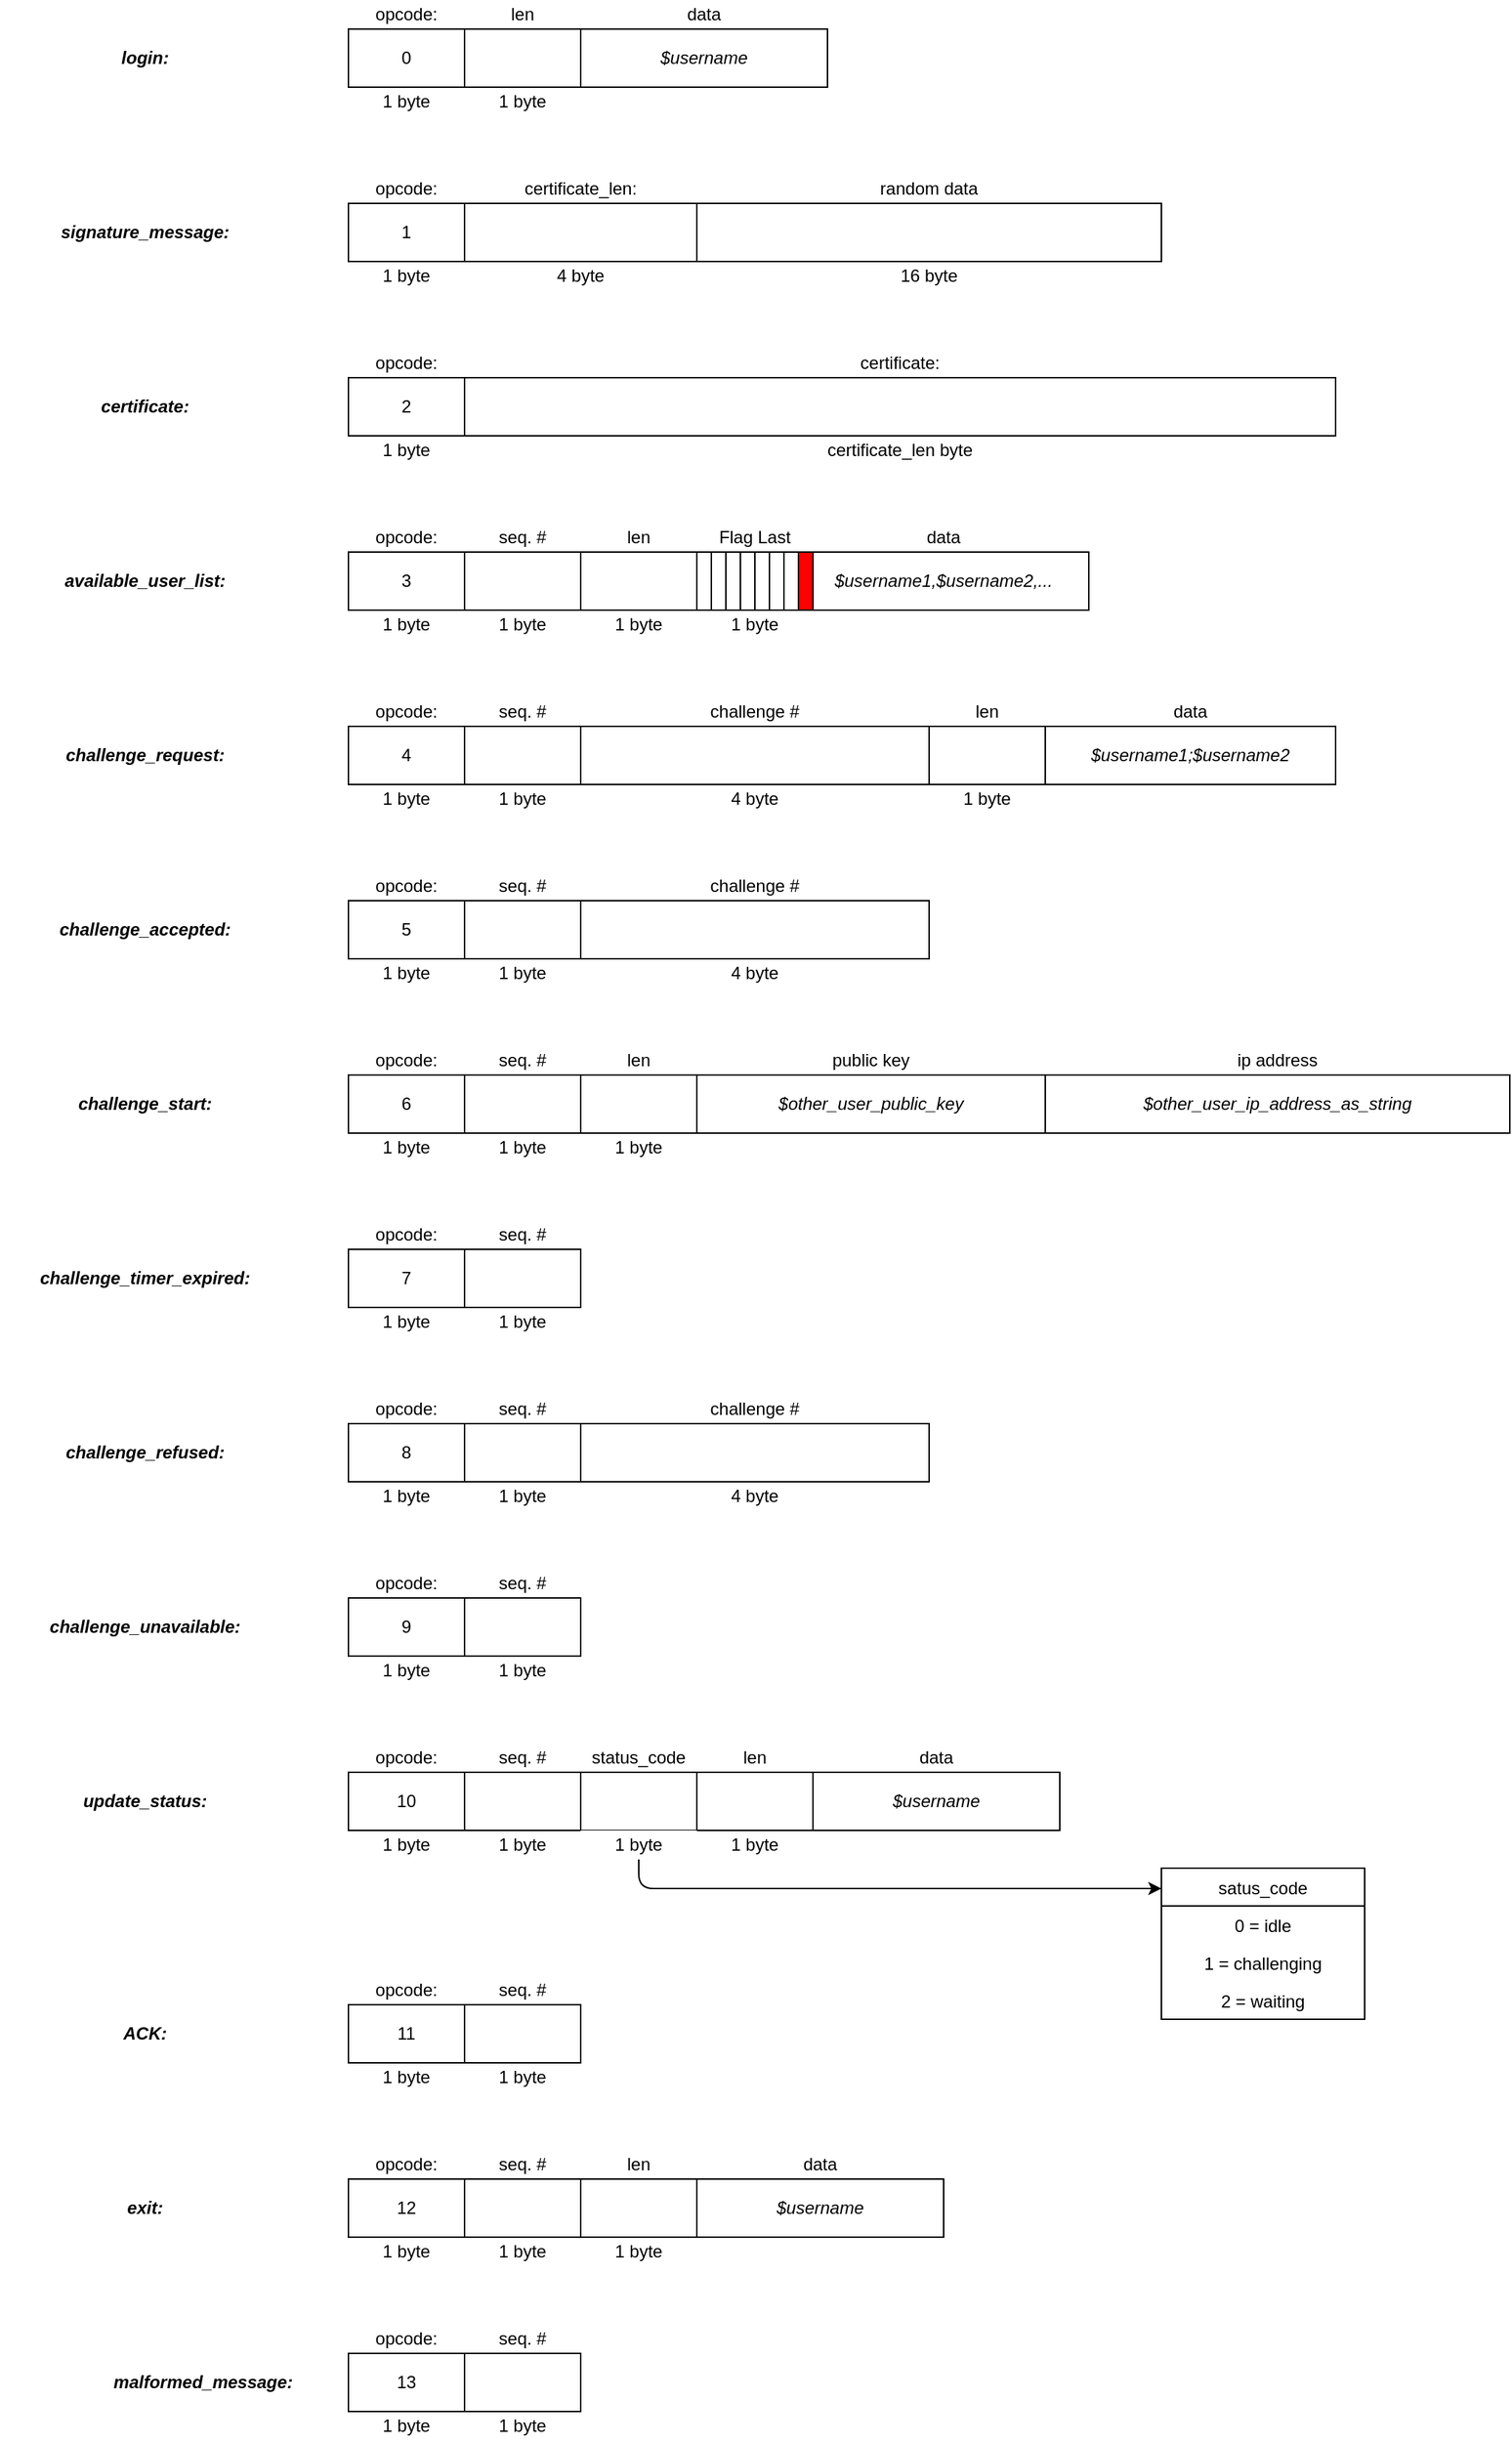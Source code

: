<mxfile version="13.4.2" type="device"><diagram id="CCz6Jtgrd6yBdg9yYhOi" name="Page-1"><mxGraphModel dx="1646" dy="487" grid="1" gridSize="10" guides="1" tooltips="1" connect="1" arrows="1" fold="1" page="1" pageScale="1" pageWidth="827" pageHeight="1169" math="0" shadow="0"><root><mxCell id="0"/><mxCell id="1" parent="0"/><mxCell id="2hZfPi2KIrLaFZIVcfu8-1" value="&lt;b&gt;&lt;i&gt;login:&lt;/i&gt;&lt;/b&gt;" style="text;html=1;strokeColor=none;fillColor=none;align=center;verticalAlign=middle;whiteSpace=wrap;rounded=0;" parent="1" vertex="1"><mxGeometry x="-40" y="50" width="200" height="20" as="geometry"/></mxCell><mxCell id="2hZfPi2KIrLaFZIVcfu8-3" value="0" style="rounded=0;whiteSpace=wrap;html=1;" parent="1" vertex="1"><mxGeometry x="200" y="40" width="80" height="40" as="geometry"/></mxCell><mxCell id="2hZfPi2KIrLaFZIVcfu8-4" value="opcode:" style="text;html=1;strokeColor=none;fillColor=none;align=center;verticalAlign=middle;whiteSpace=wrap;rounded=0;" parent="1" vertex="1"><mxGeometry x="200" y="20" width="80" height="20" as="geometry"/></mxCell><mxCell id="2hZfPi2KIrLaFZIVcfu8-5" value="1 byte" style="text;html=1;strokeColor=none;fillColor=none;align=center;verticalAlign=middle;whiteSpace=wrap;rounded=0;" parent="1" vertex="1"><mxGeometry x="200" y="80" width="80" height="20" as="geometry"/></mxCell><mxCell id="2hZfPi2KIrLaFZIVcfu8-9" value="" style="rounded=0;whiteSpace=wrap;html=1;" parent="1" vertex="1"><mxGeometry x="280" y="40" width="80" height="40" as="geometry"/></mxCell><mxCell id="2hZfPi2KIrLaFZIVcfu8-10" value="len" style="text;html=1;strokeColor=none;fillColor=none;align=center;verticalAlign=middle;whiteSpace=wrap;rounded=0;" parent="1" vertex="1"><mxGeometry x="280" y="20" width="80" height="20" as="geometry"/></mxCell><mxCell id="2hZfPi2KIrLaFZIVcfu8-11" value="1 byte" style="text;html=1;strokeColor=none;fillColor=none;align=center;verticalAlign=middle;whiteSpace=wrap;rounded=0;" parent="1" vertex="1"><mxGeometry x="280" y="80" width="80" height="20" as="geometry"/></mxCell><mxCell id="2hZfPi2KIrLaFZIVcfu8-12" value="&lt;i&gt;$username&lt;/i&gt;" style="rounded=0;whiteSpace=wrap;html=1;" parent="1" vertex="1"><mxGeometry x="360" y="40" width="170" height="40" as="geometry"/></mxCell><mxCell id="2hZfPi2KIrLaFZIVcfu8-13" value="data" style="text;html=1;strokeColor=none;fillColor=none;align=center;verticalAlign=middle;whiteSpace=wrap;rounded=0;" parent="1" vertex="1"><mxGeometry x="360" y="20" width="170" height="20" as="geometry"/></mxCell><mxCell id="2hZfPi2KIrLaFZIVcfu8-14" value="&lt;b&gt;&lt;i&gt;signature_message:&lt;/i&gt;&lt;/b&gt;" style="text;html=1;strokeColor=none;fillColor=none;align=center;verticalAlign=middle;whiteSpace=wrap;rounded=0;" parent="1" vertex="1"><mxGeometry x="-40" y="170" width="200" height="20" as="geometry"/></mxCell><mxCell id="2hZfPi2KIrLaFZIVcfu8-16" value="opcode:" style="text;html=1;strokeColor=none;fillColor=none;align=center;verticalAlign=middle;whiteSpace=wrap;rounded=0;" parent="1" vertex="1"><mxGeometry x="200" y="140" width="80" height="20" as="geometry"/></mxCell><mxCell id="2hZfPi2KIrLaFZIVcfu8-17" value="1" style="rounded=0;whiteSpace=wrap;html=1;" parent="1" vertex="1"><mxGeometry x="200" y="160" width="80" height="40" as="geometry"/></mxCell><mxCell id="2hZfPi2KIrLaFZIVcfu8-18" value="1 byte" style="text;html=1;strokeColor=none;fillColor=none;align=center;verticalAlign=middle;whiteSpace=wrap;rounded=0;" parent="1" vertex="1"><mxGeometry x="200" y="200" width="80" height="20" as="geometry"/></mxCell><mxCell id="2hZfPi2KIrLaFZIVcfu8-19" value="random data" style="text;html=1;strokeColor=none;fillColor=none;align=center;verticalAlign=middle;whiteSpace=wrap;rounded=0;" parent="1" vertex="1"><mxGeometry x="440" y="140" width="320" height="20" as="geometry"/></mxCell><mxCell id="2hZfPi2KIrLaFZIVcfu8-20" value="" style="rounded=0;whiteSpace=wrap;html=1;" parent="1" vertex="1"><mxGeometry x="440" y="160" width="320" height="40" as="geometry"/></mxCell><mxCell id="2hZfPi2KIrLaFZIVcfu8-21" value="16 byte" style="text;html=1;strokeColor=none;fillColor=none;align=center;verticalAlign=middle;whiteSpace=wrap;rounded=0;" parent="1" vertex="1"><mxGeometry x="560" y="200" width="80" height="20" as="geometry"/></mxCell><mxCell id="2hZfPi2KIrLaFZIVcfu8-22" value="&lt;i&gt;&lt;b&gt;certificate:&lt;/b&gt;&lt;/i&gt;" style="text;html=1;strokeColor=none;fillColor=none;align=center;verticalAlign=middle;whiteSpace=wrap;rounded=0;" parent="1" vertex="1"><mxGeometry x="-40" y="290" width="200" height="20" as="geometry"/></mxCell><mxCell id="2hZfPi2KIrLaFZIVcfu8-23" value="opcode:" style="text;html=1;strokeColor=none;fillColor=none;align=center;verticalAlign=middle;whiteSpace=wrap;rounded=0;" parent="1" vertex="1"><mxGeometry x="200" y="260" width="80" height="20" as="geometry"/></mxCell><mxCell id="2hZfPi2KIrLaFZIVcfu8-24" value="2" style="rounded=0;whiteSpace=wrap;html=1;" parent="1" vertex="1"><mxGeometry x="200" y="280" width="80" height="40" as="geometry"/></mxCell><mxCell id="2hZfPi2KIrLaFZIVcfu8-25" value="1 byte" style="text;html=1;strokeColor=none;fillColor=none;align=center;verticalAlign=middle;whiteSpace=wrap;rounded=0;" parent="1" vertex="1"><mxGeometry x="200" y="320" width="80" height="20" as="geometry"/></mxCell><mxCell id="2hZfPi2KIrLaFZIVcfu8-26" value="certificate_len:" style="text;html=1;strokeColor=none;fillColor=none;align=center;verticalAlign=middle;whiteSpace=wrap;rounded=0;" parent="1" vertex="1"><mxGeometry x="280" y="140" width="160" height="20" as="geometry"/></mxCell><mxCell id="2hZfPi2KIrLaFZIVcfu8-27" value="" style="rounded=0;whiteSpace=wrap;html=1;" parent="1" vertex="1"><mxGeometry x="280" y="160" width="160" height="40" as="geometry"/></mxCell><mxCell id="2hZfPi2KIrLaFZIVcfu8-28" value="4 byte" style="text;html=1;strokeColor=none;fillColor=none;align=center;verticalAlign=middle;whiteSpace=wrap;rounded=0;" parent="1" vertex="1"><mxGeometry x="280" y="200" width="160" height="20" as="geometry"/></mxCell><mxCell id="2hZfPi2KIrLaFZIVcfu8-29" value="&lt;b&gt;&lt;i&gt;available_user_list:&lt;/i&gt;&lt;/b&gt;" style="text;html=1;strokeColor=none;fillColor=none;align=center;verticalAlign=middle;whiteSpace=wrap;rounded=0;" parent="1" vertex="1"><mxGeometry x="-40" y="410" width="200" height="20" as="geometry"/></mxCell><mxCell id="2hZfPi2KIrLaFZIVcfu8-30" value="opcode:" style="text;html=1;strokeColor=none;fillColor=none;align=center;verticalAlign=middle;whiteSpace=wrap;rounded=0;" parent="1" vertex="1"><mxGeometry x="200" y="380" width="80" height="20" as="geometry"/></mxCell><mxCell id="2hZfPi2KIrLaFZIVcfu8-31" value="3" style="rounded=0;whiteSpace=wrap;html=1;" parent="1" vertex="1"><mxGeometry x="200" y="400" width="80" height="40" as="geometry"/></mxCell><mxCell id="2hZfPi2KIrLaFZIVcfu8-32" value="1 byte" style="text;html=1;strokeColor=none;fillColor=none;align=center;verticalAlign=middle;whiteSpace=wrap;rounded=0;" parent="1" vertex="1"><mxGeometry x="200" y="440" width="80" height="20" as="geometry"/></mxCell><mxCell id="2hZfPi2KIrLaFZIVcfu8-33" value="seq. #" style="text;html=1;strokeColor=none;fillColor=none;align=center;verticalAlign=middle;whiteSpace=wrap;rounded=0;" parent="1" vertex="1"><mxGeometry x="280" y="380" width="80" height="20" as="geometry"/></mxCell><mxCell id="2hZfPi2KIrLaFZIVcfu8-34" value="" style="rounded=0;whiteSpace=wrap;html=1;" parent="1" vertex="1"><mxGeometry x="280" y="400" width="80" height="40" as="geometry"/></mxCell><mxCell id="2hZfPi2KIrLaFZIVcfu8-35" value="1 byte" style="text;html=1;strokeColor=none;fillColor=none;align=center;verticalAlign=middle;whiteSpace=wrap;rounded=0;" parent="1" vertex="1"><mxGeometry x="280" y="440" width="80" height="20" as="geometry"/></mxCell><mxCell id="2hZfPi2KIrLaFZIVcfu8-39" value="&lt;i&gt;$username1,$username2,...&lt;/i&gt;" style="rounded=0;whiteSpace=wrap;html=1;" parent="1" vertex="1"><mxGeometry x="510" y="400" width="200" height="40" as="geometry"/></mxCell><mxCell id="2hZfPi2KIrLaFZIVcfu8-40" value="data" style="text;html=1;strokeColor=none;fillColor=none;align=center;verticalAlign=middle;whiteSpace=wrap;rounded=0;" parent="1" vertex="1"><mxGeometry x="510" y="380" width="200" height="20" as="geometry"/></mxCell><mxCell id="2hZfPi2KIrLaFZIVcfu8-41" value="&lt;i&gt;&lt;b&gt;challenge_request:&lt;/b&gt;&lt;/i&gt;" style="text;html=1;strokeColor=none;fillColor=none;align=center;verticalAlign=middle;whiteSpace=wrap;rounded=0;" parent="1" vertex="1"><mxGeometry x="-40" y="530" width="200" height="20" as="geometry"/></mxCell><mxCell id="2hZfPi2KIrLaFZIVcfu8-42" value="opcode:" style="text;html=1;strokeColor=none;fillColor=none;align=center;verticalAlign=middle;whiteSpace=wrap;rounded=0;" parent="1" vertex="1"><mxGeometry x="200" y="500" width="80" height="20" as="geometry"/></mxCell><mxCell id="2hZfPi2KIrLaFZIVcfu8-43" value="4" style="rounded=0;whiteSpace=wrap;html=1;" parent="1" vertex="1"><mxGeometry x="200" y="520" width="80" height="40" as="geometry"/></mxCell><mxCell id="2hZfPi2KIrLaFZIVcfu8-44" value="1 byte" style="text;html=1;strokeColor=none;fillColor=none;align=center;verticalAlign=middle;whiteSpace=wrap;rounded=0;" parent="1" vertex="1"><mxGeometry x="200" y="560" width="80" height="20" as="geometry"/></mxCell><mxCell id="2hZfPi2KIrLaFZIVcfu8-45" value="seq. #" style="text;html=1;strokeColor=none;fillColor=none;align=center;verticalAlign=middle;whiteSpace=wrap;rounded=0;" parent="1" vertex="1"><mxGeometry x="280" y="500" width="80" height="20" as="geometry"/></mxCell><mxCell id="2hZfPi2KIrLaFZIVcfu8-46" value="" style="rounded=0;whiteSpace=wrap;html=1;" parent="1" vertex="1"><mxGeometry x="280" y="520" width="80" height="40" as="geometry"/></mxCell><mxCell id="2hZfPi2KIrLaFZIVcfu8-47" value="1 byte" style="text;html=1;strokeColor=none;fillColor=none;align=center;verticalAlign=middle;whiteSpace=wrap;rounded=0;" parent="1" vertex="1"><mxGeometry x="280" y="560" width="80" height="20" as="geometry"/></mxCell><mxCell id="2hZfPi2KIrLaFZIVcfu8-48" value="challenge #" style="text;html=1;strokeColor=none;fillColor=none;align=center;verticalAlign=middle;whiteSpace=wrap;rounded=0;" parent="1" vertex="1"><mxGeometry x="360" y="500" width="240" height="20" as="geometry"/></mxCell><mxCell id="2hZfPi2KIrLaFZIVcfu8-49" value="" style="rounded=0;whiteSpace=wrap;html=1;" parent="1" vertex="1"><mxGeometry x="360" y="520" width="240" height="40" as="geometry"/></mxCell><mxCell id="2hZfPi2KIrLaFZIVcfu8-50" value="4 byte" style="text;html=1;strokeColor=none;fillColor=none;align=center;verticalAlign=middle;whiteSpace=wrap;rounded=0;" parent="1" vertex="1"><mxGeometry x="360" y="560" width="240" height="20" as="geometry"/></mxCell><mxCell id="2hZfPi2KIrLaFZIVcfu8-51" value="len" style="text;html=1;strokeColor=none;fillColor=none;align=center;verticalAlign=middle;whiteSpace=wrap;rounded=0;" parent="1" vertex="1"><mxGeometry x="600" y="500" width="80" height="20" as="geometry"/></mxCell><mxCell id="2hZfPi2KIrLaFZIVcfu8-52" value="" style="rounded=0;whiteSpace=wrap;html=1;" parent="1" vertex="1"><mxGeometry x="600" y="520" width="80" height="40" as="geometry"/></mxCell><mxCell id="2hZfPi2KIrLaFZIVcfu8-53" value="1 byte" style="text;html=1;strokeColor=none;fillColor=none;align=center;verticalAlign=middle;whiteSpace=wrap;rounded=0;" parent="1" vertex="1"><mxGeometry x="600" y="560" width="80" height="20" as="geometry"/></mxCell><mxCell id="2hZfPi2KIrLaFZIVcfu8-54" value="data" style="text;html=1;strokeColor=none;fillColor=none;align=center;verticalAlign=middle;whiteSpace=wrap;rounded=0;" parent="1" vertex="1"><mxGeometry x="680" y="500" width="200" height="20" as="geometry"/></mxCell><mxCell id="2hZfPi2KIrLaFZIVcfu8-55" value="&lt;i&gt;$username1;$username2&lt;/i&gt;" style="rounded=0;whiteSpace=wrap;html=1;" parent="1" vertex="1"><mxGeometry x="680" y="520" width="200" height="40" as="geometry"/></mxCell><mxCell id="2hZfPi2KIrLaFZIVcfu8-56" value="&lt;i&gt;&lt;b&gt;challenge_accepted:&lt;/b&gt;&lt;/i&gt;" style="text;html=1;strokeColor=none;fillColor=none;align=center;verticalAlign=middle;whiteSpace=wrap;rounded=0;" parent="1" vertex="1"><mxGeometry x="-40" y="650" width="200" height="20" as="geometry"/></mxCell><mxCell id="2hZfPi2KIrLaFZIVcfu8-57" value="opcode:" style="text;html=1;strokeColor=none;fillColor=none;align=center;verticalAlign=middle;whiteSpace=wrap;rounded=0;" parent="1" vertex="1"><mxGeometry x="200" y="620" width="80" height="20" as="geometry"/></mxCell><mxCell id="2hZfPi2KIrLaFZIVcfu8-58" value="5" style="rounded=0;whiteSpace=wrap;html=1;" parent="1" vertex="1"><mxGeometry x="200" y="640" width="80" height="40" as="geometry"/></mxCell><mxCell id="2hZfPi2KIrLaFZIVcfu8-59" value="1 byte" style="text;html=1;strokeColor=none;fillColor=none;align=center;verticalAlign=middle;whiteSpace=wrap;rounded=0;" parent="1" vertex="1"><mxGeometry x="200" y="680" width="80" height="20" as="geometry"/></mxCell><mxCell id="2hZfPi2KIrLaFZIVcfu8-60" value="seq. #" style="text;html=1;strokeColor=none;fillColor=none;align=center;verticalAlign=middle;whiteSpace=wrap;rounded=0;" parent="1" vertex="1"><mxGeometry x="280" y="620" width="80" height="20" as="geometry"/></mxCell><mxCell id="2hZfPi2KIrLaFZIVcfu8-61" value="" style="rounded=0;whiteSpace=wrap;html=1;" parent="1" vertex="1"><mxGeometry x="280" y="640" width="80" height="40" as="geometry"/></mxCell><mxCell id="2hZfPi2KIrLaFZIVcfu8-62" value="1 byte" style="text;html=1;strokeColor=none;fillColor=none;align=center;verticalAlign=middle;whiteSpace=wrap;rounded=0;" parent="1" vertex="1"><mxGeometry x="280" y="680" width="80" height="20" as="geometry"/></mxCell><mxCell id="2hZfPi2KIrLaFZIVcfu8-63" value="challenge #" style="text;html=1;strokeColor=none;fillColor=none;align=center;verticalAlign=middle;whiteSpace=wrap;rounded=0;" parent="1" vertex="1"><mxGeometry x="360" y="620" width="240" height="20" as="geometry"/></mxCell><mxCell id="2hZfPi2KIrLaFZIVcfu8-64" value="" style="rounded=0;whiteSpace=wrap;html=1;" parent="1" vertex="1"><mxGeometry x="360" y="640" width="240" height="40" as="geometry"/></mxCell><mxCell id="2hZfPi2KIrLaFZIVcfu8-65" value="4 byte" style="text;html=1;strokeColor=none;fillColor=none;align=center;verticalAlign=middle;whiteSpace=wrap;rounded=0;" parent="1" vertex="1"><mxGeometry x="360" y="680" width="240" height="20" as="geometry"/></mxCell><mxCell id="2hZfPi2KIrLaFZIVcfu8-66" value="&lt;i&gt;&lt;b&gt;challenge_start:&lt;/b&gt;&lt;/i&gt;" style="text;html=1;strokeColor=none;fillColor=none;align=center;verticalAlign=middle;whiteSpace=wrap;rounded=0;" parent="1" vertex="1"><mxGeometry x="-40" y="770" width="200" height="20" as="geometry"/></mxCell><mxCell id="2hZfPi2KIrLaFZIVcfu8-67" value="opcode:" style="text;html=1;strokeColor=none;fillColor=none;align=center;verticalAlign=middle;whiteSpace=wrap;rounded=0;" parent="1" vertex="1"><mxGeometry x="200" y="740" width="80" height="20" as="geometry"/></mxCell><mxCell id="2hZfPi2KIrLaFZIVcfu8-68" value="6" style="rounded=0;whiteSpace=wrap;html=1;" parent="1" vertex="1"><mxGeometry x="200" y="760" width="80" height="40" as="geometry"/></mxCell><mxCell id="2hZfPi2KIrLaFZIVcfu8-69" value="1 byte" style="text;html=1;strokeColor=none;fillColor=none;align=center;verticalAlign=middle;whiteSpace=wrap;rounded=0;" parent="1" vertex="1"><mxGeometry x="200" y="800" width="80" height="20" as="geometry"/></mxCell><mxCell id="2hZfPi2KIrLaFZIVcfu8-70" value="seq. #" style="text;html=1;strokeColor=none;fillColor=none;align=center;verticalAlign=middle;whiteSpace=wrap;rounded=0;" parent="1" vertex="1"><mxGeometry x="280" y="740" width="80" height="20" as="geometry"/></mxCell><mxCell id="2hZfPi2KIrLaFZIVcfu8-71" value="" style="rounded=0;whiteSpace=wrap;html=1;" parent="1" vertex="1"><mxGeometry x="280" y="760" width="80" height="40" as="geometry"/></mxCell><mxCell id="2hZfPi2KIrLaFZIVcfu8-72" value="1 byte" style="text;html=1;strokeColor=none;fillColor=none;align=center;verticalAlign=middle;whiteSpace=wrap;rounded=0;" parent="1" vertex="1"><mxGeometry x="280" y="800" width="80" height="20" as="geometry"/></mxCell><mxCell id="2hZfPi2KIrLaFZIVcfu8-74" value="&lt;i&gt;$other_user_public_key&lt;/i&gt;" style="rounded=0;whiteSpace=wrap;html=1;align=center;" parent="1" vertex="1"><mxGeometry x="440" y="760" width="240" height="40" as="geometry"/></mxCell><mxCell id="2hZfPi2KIrLaFZIVcfu8-75" value="public key" style="text;html=1;strokeColor=none;fillColor=none;align=center;verticalAlign=middle;whiteSpace=wrap;rounded=0;" parent="1" vertex="1"><mxGeometry x="440" y="740" width="240" height="20" as="geometry"/></mxCell><mxCell id="2hZfPi2KIrLaFZIVcfu8-76" value="&lt;i&gt;$other_user_ip_address_as_string&lt;/i&gt;" style="rounded=0;whiteSpace=wrap;html=1;align=center;" parent="1" vertex="1"><mxGeometry x="680" y="760" width="320" height="40" as="geometry"/></mxCell><mxCell id="2hZfPi2KIrLaFZIVcfu8-77" value="ip address" style="text;html=1;strokeColor=none;fillColor=none;align=center;verticalAlign=middle;whiteSpace=wrap;rounded=0;" parent="1" vertex="1"><mxGeometry x="680" y="740" width="320" height="20" as="geometry"/></mxCell><mxCell id="2hZfPi2KIrLaFZIVcfu8-79" value="&lt;i&gt;&lt;b&gt;challenge_timer_expired:&lt;/b&gt;&lt;/i&gt;" style="text;html=1;strokeColor=none;fillColor=none;align=center;verticalAlign=middle;whiteSpace=wrap;rounded=0;" parent="1" vertex="1"><mxGeometry x="-40" y="890" width="200" height="20" as="geometry"/></mxCell><mxCell id="2hZfPi2KIrLaFZIVcfu8-80" value="opcode:" style="text;html=1;strokeColor=none;fillColor=none;align=center;verticalAlign=middle;whiteSpace=wrap;rounded=0;" parent="1" vertex="1"><mxGeometry x="200" y="860" width="80" height="20" as="geometry"/></mxCell><mxCell id="2hZfPi2KIrLaFZIVcfu8-81" value="7" style="rounded=0;whiteSpace=wrap;html=1;" parent="1" vertex="1"><mxGeometry x="200" y="880" width="80" height="40" as="geometry"/></mxCell><mxCell id="2hZfPi2KIrLaFZIVcfu8-82" value="1 byte" style="text;html=1;strokeColor=none;fillColor=none;align=center;verticalAlign=middle;whiteSpace=wrap;rounded=0;" parent="1" vertex="1"><mxGeometry x="200" y="920" width="80" height="20" as="geometry"/></mxCell><mxCell id="2hZfPi2KIrLaFZIVcfu8-83" value="seq. #" style="text;html=1;strokeColor=none;fillColor=none;align=center;verticalAlign=middle;whiteSpace=wrap;rounded=0;" parent="1" vertex="1"><mxGeometry x="280" y="860" width="80" height="20" as="geometry"/></mxCell><mxCell id="2hZfPi2KIrLaFZIVcfu8-84" value="" style="rounded=0;whiteSpace=wrap;html=1;" parent="1" vertex="1"><mxGeometry x="280" y="880" width="80" height="40" as="geometry"/></mxCell><mxCell id="2hZfPi2KIrLaFZIVcfu8-85" value="1 byte" style="text;html=1;strokeColor=none;fillColor=none;align=center;verticalAlign=middle;whiteSpace=wrap;rounded=0;" parent="1" vertex="1"><mxGeometry x="280" y="920" width="80" height="20" as="geometry"/></mxCell><mxCell id="2hZfPi2KIrLaFZIVcfu8-86" value="&lt;i&gt;&lt;b&gt;challenge_refused:&lt;/b&gt;&lt;/i&gt;" style="text;html=1;strokeColor=none;fillColor=none;align=center;verticalAlign=middle;whiteSpace=wrap;rounded=0;" parent="1" vertex="1"><mxGeometry x="-40" y="1010" width="200" height="20" as="geometry"/></mxCell><mxCell id="2hZfPi2KIrLaFZIVcfu8-87" value="opcode:" style="text;html=1;strokeColor=none;fillColor=none;align=center;verticalAlign=middle;whiteSpace=wrap;rounded=0;" parent="1" vertex="1"><mxGeometry x="200" y="980" width="80" height="20" as="geometry"/></mxCell><mxCell id="2hZfPi2KIrLaFZIVcfu8-88" value="8" style="rounded=0;whiteSpace=wrap;html=1;" parent="1" vertex="1"><mxGeometry x="200" y="1000" width="80" height="40" as="geometry"/></mxCell><mxCell id="2hZfPi2KIrLaFZIVcfu8-89" value="1 byte" style="text;html=1;strokeColor=none;fillColor=none;align=center;verticalAlign=middle;whiteSpace=wrap;rounded=0;" parent="1" vertex="1"><mxGeometry x="200" y="1040" width="80" height="20" as="geometry"/></mxCell><mxCell id="2hZfPi2KIrLaFZIVcfu8-90" value="seq. #" style="text;html=1;strokeColor=none;fillColor=none;align=center;verticalAlign=middle;whiteSpace=wrap;rounded=0;" parent="1" vertex="1"><mxGeometry x="280" y="980" width="80" height="20" as="geometry"/></mxCell><mxCell id="2hZfPi2KIrLaFZIVcfu8-91" value="" style="rounded=0;whiteSpace=wrap;html=1;" parent="1" vertex="1"><mxGeometry x="280" y="1000" width="80" height="40" as="geometry"/></mxCell><mxCell id="2hZfPi2KIrLaFZIVcfu8-92" value="1 byte" style="text;html=1;strokeColor=none;fillColor=none;align=center;verticalAlign=middle;whiteSpace=wrap;rounded=0;" parent="1" vertex="1"><mxGeometry x="280" y="1040" width="80" height="20" as="geometry"/></mxCell><mxCell id="2hZfPi2KIrLaFZIVcfu8-93" value="challenge #" style="text;html=1;strokeColor=none;fillColor=none;align=center;verticalAlign=middle;whiteSpace=wrap;rounded=0;" parent="1" vertex="1"><mxGeometry x="360" y="980" width="240" height="20" as="geometry"/></mxCell><mxCell id="2hZfPi2KIrLaFZIVcfu8-94" value="" style="rounded=0;whiteSpace=wrap;html=1;" parent="1" vertex="1"><mxGeometry x="360" y="1000" width="240" height="40" as="geometry"/></mxCell><mxCell id="2hZfPi2KIrLaFZIVcfu8-95" value="4 byte" style="text;html=1;strokeColor=none;fillColor=none;align=center;verticalAlign=middle;whiteSpace=wrap;rounded=0;" parent="1" vertex="1"><mxGeometry x="360" y="1040" width="240" height="20" as="geometry"/></mxCell><mxCell id="2hZfPi2KIrLaFZIVcfu8-96" value="&lt;i&gt;&lt;b&gt;challenge_unavailable:&lt;/b&gt;&lt;/i&gt;" style="text;html=1;strokeColor=none;fillColor=none;align=center;verticalAlign=middle;whiteSpace=wrap;rounded=0;" parent="1" vertex="1"><mxGeometry x="-40" y="1130" width="200" height="20" as="geometry"/></mxCell><mxCell id="2hZfPi2KIrLaFZIVcfu8-97" value="opcode:" style="text;html=1;strokeColor=none;fillColor=none;align=center;verticalAlign=middle;whiteSpace=wrap;rounded=0;" parent="1" vertex="1"><mxGeometry x="200" y="1100" width="80" height="20" as="geometry"/></mxCell><mxCell id="2hZfPi2KIrLaFZIVcfu8-98" value="9" style="rounded=0;whiteSpace=wrap;html=1;" parent="1" vertex="1"><mxGeometry x="200" y="1120" width="80" height="40" as="geometry"/></mxCell><mxCell id="2hZfPi2KIrLaFZIVcfu8-99" value="1 byte" style="text;html=1;strokeColor=none;fillColor=none;align=center;verticalAlign=middle;whiteSpace=wrap;rounded=0;" parent="1" vertex="1"><mxGeometry x="200" y="1160" width="80" height="20" as="geometry"/></mxCell><mxCell id="2hZfPi2KIrLaFZIVcfu8-100" value="seq. #" style="text;html=1;strokeColor=none;fillColor=none;align=center;verticalAlign=middle;whiteSpace=wrap;rounded=0;" parent="1" vertex="1"><mxGeometry x="280" y="1100" width="80" height="20" as="geometry"/></mxCell><mxCell id="2hZfPi2KIrLaFZIVcfu8-101" value="" style="rounded=0;whiteSpace=wrap;html=1;" parent="1" vertex="1"><mxGeometry x="280" y="1120" width="80" height="40" as="geometry"/></mxCell><mxCell id="2hZfPi2KIrLaFZIVcfu8-102" value="1 byte" style="text;html=1;strokeColor=none;fillColor=none;align=center;verticalAlign=middle;whiteSpace=wrap;rounded=0;" parent="1" vertex="1"><mxGeometry x="280" y="1160" width="80" height="20" as="geometry"/></mxCell><mxCell id="2hZfPi2KIrLaFZIVcfu8-103" value="&lt;b&gt;&lt;i&gt;ACK:&lt;/i&gt;&lt;/b&gt;" style="text;html=1;strokeColor=none;fillColor=none;align=center;verticalAlign=middle;whiteSpace=wrap;rounded=0;" parent="1" vertex="1"><mxGeometry x="-40" y="1410" width="200" height="20" as="geometry"/></mxCell><mxCell id="2hZfPi2KIrLaFZIVcfu8-104" value="opcode:" style="text;html=1;strokeColor=none;fillColor=none;align=center;verticalAlign=middle;whiteSpace=wrap;rounded=0;" parent="1" vertex="1"><mxGeometry x="200" y="1380" width="80" height="20" as="geometry"/></mxCell><mxCell id="2hZfPi2KIrLaFZIVcfu8-105" value="11" style="rounded=0;whiteSpace=wrap;html=1;" parent="1" vertex="1"><mxGeometry x="200" y="1400" width="80" height="40" as="geometry"/></mxCell><mxCell id="2hZfPi2KIrLaFZIVcfu8-106" value="1 byte" style="text;html=1;strokeColor=none;fillColor=none;align=center;verticalAlign=middle;whiteSpace=wrap;rounded=0;" parent="1" vertex="1"><mxGeometry x="200" y="1440" width="80" height="20" as="geometry"/></mxCell><mxCell id="2hZfPi2KIrLaFZIVcfu8-107" value="seq. #" style="text;html=1;strokeColor=none;fillColor=none;align=center;verticalAlign=middle;whiteSpace=wrap;rounded=0;" parent="1" vertex="1"><mxGeometry x="280" y="1380" width="80" height="20" as="geometry"/></mxCell><mxCell id="2hZfPi2KIrLaFZIVcfu8-108" value="" style="rounded=0;whiteSpace=wrap;html=1;" parent="1" vertex="1"><mxGeometry x="280" y="1400" width="80" height="40" as="geometry"/></mxCell><mxCell id="2hZfPi2KIrLaFZIVcfu8-109" value="1 byte" style="text;html=1;strokeColor=none;fillColor=none;align=center;verticalAlign=middle;whiteSpace=wrap;rounded=0;" parent="1" vertex="1"><mxGeometry x="280" y="1440" width="80" height="20" as="geometry"/></mxCell><mxCell id="2hZfPi2KIrLaFZIVcfu8-110" value="&lt;b&gt;&lt;i&gt;update_status:&lt;/i&gt;&lt;/b&gt;" style="text;html=1;strokeColor=none;fillColor=none;align=center;verticalAlign=middle;whiteSpace=wrap;rounded=0;" parent="1" vertex="1"><mxGeometry x="-40" y="1250" width="200" height="20" as="geometry"/></mxCell><mxCell id="2hZfPi2KIrLaFZIVcfu8-111" value="10" style="rounded=0;whiteSpace=wrap;html=1;" parent="1" vertex="1"><mxGeometry x="200" y="1240" width="80" height="40" as="geometry"/></mxCell><mxCell id="2hZfPi2KIrLaFZIVcfu8-112" value="opcode:" style="text;html=1;strokeColor=none;fillColor=none;align=center;verticalAlign=middle;whiteSpace=wrap;rounded=0;" parent="1" vertex="1"><mxGeometry x="200" y="1220" width="80" height="20" as="geometry"/></mxCell><mxCell id="2hZfPi2KIrLaFZIVcfu8-113" value="1 byte" style="text;html=1;strokeColor=none;fillColor=none;align=center;verticalAlign=middle;whiteSpace=wrap;rounded=0;" parent="1" vertex="1"><mxGeometry x="200" y="1280" width="80" height="20" as="geometry"/></mxCell><mxCell id="2hZfPi2KIrLaFZIVcfu8-114" value="" style="rounded=0;whiteSpace=wrap;html=1;" parent="1" vertex="1"><mxGeometry x="280" y="1240" width="80" height="40" as="geometry"/></mxCell><mxCell id="2hZfPi2KIrLaFZIVcfu8-115" value="seq. #" style="text;html=1;strokeColor=none;fillColor=none;align=center;verticalAlign=middle;whiteSpace=wrap;rounded=0;" parent="1" vertex="1"><mxGeometry x="280" y="1220" width="80" height="20" as="geometry"/></mxCell><mxCell id="2hZfPi2KIrLaFZIVcfu8-116" value="1 byte" style="text;html=1;strokeColor=none;fillColor=none;align=center;verticalAlign=middle;whiteSpace=wrap;rounded=0;" parent="1" vertex="1"><mxGeometry x="280" y="1280" width="80" height="20" as="geometry"/></mxCell><mxCell id="2hZfPi2KIrLaFZIVcfu8-117" value="" style="rounded=0;whiteSpace=wrap;html=1;" parent="1" vertex="1"><mxGeometry x="440" y="1240" width="80" height="40" as="geometry"/></mxCell><mxCell id="2hZfPi2KIrLaFZIVcfu8-118" value="len" style="text;html=1;strokeColor=none;fillColor=none;align=center;verticalAlign=middle;whiteSpace=wrap;rounded=0;" parent="1" vertex="1"><mxGeometry x="440" y="1220" width="80" height="20" as="geometry"/></mxCell><mxCell id="2hZfPi2KIrLaFZIVcfu8-119" value="1 byte" style="text;html=1;strokeColor=none;fillColor=none;align=center;verticalAlign=middle;whiteSpace=wrap;rounded=0;" parent="1" vertex="1"><mxGeometry x="440" y="1280" width="80" height="20" as="geometry"/></mxCell><mxCell id="2hZfPi2KIrLaFZIVcfu8-120" value="&lt;i&gt;$username&lt;/i&gt;" style="rounded=0;whiteSpace=wrap;html=1;" parent="1" vertex="1"><mxGeometry x="520" y="1240" width="170" height="40" as="geometry"/></mxCell><mxCell id="2hZfPi2KIrLaFZIVcfu8-121" value="data" style="text;html=1;strokeColor=none;fillColor=none;align=center;verticalAlign=middle;whiteSpace=wrap;rounded=0;" parent="1" vertex="1"><mxGeometry x="520" y="1220" width="170" height="20" as="geometry"/></mxCell><mxCell id="2hZfPi2KIrLaFZIVcfu8-122" value="" style="rounded=0;whiteSpace=wrap;html=1;align=center;" parent="1" vertex="1"><mxGeometry x="360" y="1240" width="80" height="40" as="geometry"/></mxCell><mxCell id="2hZfPi2KIrLaFZIVcfu8-123" value="status_code" style="text;html=1;strokeColor=none;fillColor=none;align=center;verticalAlign=middle;whiteSpace=wrap;rounded=0;" parent="1" vertex="1"><mxGeometry x="360" y="1220" width="80" height="20" as="geometry"/></mxCell><mxCell id="2hZfPi2KIrLaFZIVcfu8-125" value="" style="endArrow=classic;html=1;" parent="1" source="2hZfPi2KIrLaFZIVcfu8-122" edge="1"><mxGeometry width="50" height="50" relative="1" as="geometry"><mxPoint x="590" y="1380" as="sourcePoint"/><mxPoint x="760" y="1320" as="targetPoint"/><Array as="points"><mxPoint x="400" y="1320"/></Array></mxGeometry></mxCell><mxCell id="2hZfPi2KIrLaFZIVcfu8-124" value="1 byte" style="text;html=1;align=center;verticalAlign=middle;whiteSpace=wrap;rounded=0;fillColor=#FFFFFF;" parent="1" vertex="1"><mxGeometry x="360" y="1280" width="80" height="20" as="geometry"/></mxCell><mxCell id="2hZfPi2KIrLaFZIVcfu8-127" value="satus_code" style="swimlane;fontStyle=0;childLayout=stackLayout;horizontal=1;startSize=26;fillColor=none;horizontalStack=0;resizeParent=1;resizeParentMax=0;resizeLast=0;collapsible=1;marginBottom=0;align=center;" parent="1" vertex="1"><mxGeometry x="760" y="1306" width="140" height="104" as="geometry"/></mxCell><mxCell id="2hZfPi2KIrLaFZIVcfu8-128" value="0 = idle" style="text;strokeColor=none;fillColor=none;align=center;verticalAlign=top;spacingLeft=4;spacingRight=4;overflow=hidden;rotatable=0;points=[[0,0.5],[1,0.5]];portConstraint=eastwest;" parent="2hZfPi2KIrLaFZIVcfu8-127" vertex="1"><mxGeometry y="26" width="140" height="26" as="geometry"/></mxCell><mxCell id="2hZfPi2KIrLaFZIVcfu8-129" value="1 = challenging" style="text;strokeColor=none;fillColor=none;align=center;verticalAlign=top;spacingLeft=4;spacingRight=4;overflow=hidden;rotatable=0;points=[[0,0.5],[1,0.5]];portConstraint=eastwest;" parent="2hZfPi2KIrLaFZIVcfu8-127" vertex="1"><mxGeometry y="52" width="140" height="26" as="geometry"/></mxCell><mxCell id="2hZfPi2KIrLaFZIVcfu8-130" value="2 = waiting" style="text;strokeColor=none;fillColor=none;align=center;verticalAlign=top;spacingLeft=4;spacingRight=4;overflow=hidden;rotatable=0;points=[[0,0.5],[1,0.5]];portConstraint=eastwest;" parent="2hZfPi2KIrLaFZIVcfu8-127" vertex="1"><mxGeometry y="78" width="140" height="26" as="geometry"/></mxCell><mxCell id="2hZfPi2KIrLaFZIVcfu8-131" value="&lt;i&gt;&lt;b&gt;exit:&lt;/b&gt;&lt;/i&gt;" style="text;html=1;strokeColor=none;fillColor=none;align=center;verticalAlign=middle;whiteSpace=wrap;rounded=0;" parent="1" vertex="1"><mxGeometry x="-40" y="1530" width="200" height="20" as="geometry"/></mxCell><mxCell id="2hZfPi2KIrLaFZIVcfu8-132" value="opcode:" style="text;html=1;strokeColor=none;fillColor=none;align=center;verticalAlign=middle;whiteSpace=wrap;rounded=0;" parent="1" vertex="1"><mxGeometry x="200" y="1500" width="80" height="20" as="geometry"/></mxCell><mxCell id="2hZfPi2KIrLaFZIVcfu8-133" value="12" style="rounded=0;whiteSpace=wrap;html=1;" parent="1" vertex="1"><mxGeometry x="200" y="1520" width="80" height="40" as="geometry"/></mxCell><mxCell id="2hZfPi2KIrLaFZIVcfu8-134" value="1 byte" style="text;html=1;strokeColor=none;fillColor=none;align=center;verticalAlign=middle;whiteSpace=wrap;rounded=0;" parent="1" vertex="1"><mxGeometry x="200" y="1560" width="80" height="20" as="geometry"/></mxCell><mxCell id="2hZfPi2KIrLaFZIVcfu8-135" value="seq. #" style="text;html=1;strokeColor=none;fillColor=none;align=center;verticalAlign=middle;whiteSpace=wrap;rounded=0;" parent="1" vertex="1"><mxGeometry x="280" y="1500" width="80" height="20" as="geometry"/></mxCell><mxCell id="2hZfPi2KIrLaFZIVcfu8-136" value="" style="rounded=0;whiteSpace=wrap;html=1;" parent="1" vertex="1"><mxGeometry x="280" y="1520" width="80" height="40" as="geometry"/></mxCell><mxCell id="2hZfPi2KIrLaFZIVcfu8-137" value="1 byte" style="text;html=1;strokeColor=none;fillColor=none;align=center;verticalAlign=middle;whiteSpace=wrap;rounded=0;" parent="1" vertex="1"><mxGeometry x="280" y="1560" width="80" height="20" as="geometry"/></mxCell><mxCell id="2hZfPi2KIrLaFZIVcfu8-138" value="len" style="text;html=1;strokeColor=none;fillColor=none;align=center;verticalAlign=middle;whiteSpace=wrap;rounded=0;" parent="1" vertex="1"><mxGeometry x="360" y="1500" width="80" height="20" as="geometry"/></mxCell><mxCell id="2hZfPi2KIrLaFZIVcfu8-139" value="" style="rounded=0;whiteSpace=wrap;html=1;" parent="1" vertex="1"><mxGeometry x="360" y="1520" width="80" height="40" as="geometry"/></mxCell><mxCell id="2hZfPi2KIrLaFZIVcfu8-140" value="1 byte" style="text;html=1;strokeColor=none;fillColor=none;align=center;verticalAlign=middle;whiteSpace=wrap;rounded=0;" parent="1" vertex="1"><mxGeometry x="360" y="1560" width="80" height="20" as="geometry"/></mxCell><mxCell id="2hZfPi2KIrLaFZIVcfu8-141" value="data" style="text;html=1;strokeColor=none;fillColor=none;align=center;verticalAlign=middle;whiteSpace=wrap;rounded=0;" parent="1" vertex="1"><mxGeometry x="440" y="1500" width="170" height="20" as="geometry"/></mxCell><mxCell id="2hZfPi2KIrLaFZIVcfu8-142" value="&lt;i&gt;$username&lt;/i&gt;" style="rounded=0;whiteSpace=wrap;html=1;" parent="1" vertex="1"><mxGeometry x="440" y="1520" width="170" height="40" as="geometry"/></mxCell><mxCell id="2hZfPi2KIrLaFZIVcfu8-143" value="&lt;i&gt;&lt;b&gt;malformed_message:&lt;/b&gt;&lt;/i&gt;" style="text;html=1;strokeColor=none;fillColor=none;align=center;verticalAlign=middle;whiteSpace=wrap;rounded=0;" parent="1" vertex="1"><mxGeometry y="1650" width="200" height="20" as="geometry"/></mxCell><mxCell id="2hZfPi2KIrLaFZIVcfu8-144" value="opcode:" style="text;html=1;strokeColor=none;fillColor=none;align=center;verticalAlign=middle;whiteSpace=wrap;rounded=0;" parent="1" vertex="1"><mxGeometry x="200" y="1620" width="80" height="20" as="geometry"/></mxCell><mxCell id="2hZfPi2KIrLaFZIVcfu8-145" value="13" style="rounded=0;whiteSpace=wrap;html=1;" parent="1" vertex="1"><mxGeometry x="200" y="1640" width="80" height="40" as="geometry"/></mxCell><mxCell id="2hZfPi2KIrLaFZIVcfu8-146" value="1 byte" style="text;html=1;strokeColor=none;fillColor=none;align=center;verticalAlign=middle;whiteSpace=wrap;rounded=0;" parent="1" vertex="1"><mxGeometry x="200" y="1680" width="80" height="20" as="geometry"/></mxCell><mxCell id="2hZfPi2KIrLaFZIVcfu8-147" value="seq. #" style="text;html=1;strokeColor=none;fillColor=none;align=center;verticalAlign=middle;whiteSpace=wrap;rounded=0;" parent="1" vertex="1"><mxGeometry x="280" y="1620" width="80" height="20" as="geometry"/></mxCell><mxCell id="2hZfPi2KIrLaFZIVcfu8-148" value="" style="rounded=0;whiteSpace=wrap;html=1;" parent="1" vertex="1"><mxGeometry x="280" y="1640" width="80" height="40" as="geometry"/></mxCell><mxCell id="2hZfPi2KIrLaFZIVcfu8-149" value="1 byte" style="text;html=1;strokeColor=none;fillColor=none;align=center;verticalAlign=middle;whiteSpace=wrap;rounded=0;" parent="1" vertex="1"><mxGeometry x="280" y="1680" width="80" height="20" as="geometry"/></mxCell><mxCell id="uPbUfzAHcrzxbHmuF8gr-1" value="len" style="text;html=1;strokeColor=none;fillColor=none;align=center;verticalAlign=middle;whiteSpace=wrap;rounded=0;" parent="1" vertex="1"><mxGeometry x="360" y="380" width="80" height="20" as="geometry"/></mxCell><mxCell id="uPbUfzAHcrzxbHmuF8gr-2" value="" style="rounded=0;whiteSpace=wrap;html=1;" parent="1" vertex="1"><mxGeometry x="360" y="400" width="80" height="40" as="geometry"/></mxCell><mxCell id="uPbUfzAHcrzxbHmuF8gr-3" value="1 byte" style="text;html=1;strokeColor=none;fillColor=none;align=center;verticalAlign=middle;whiteSpace=wrap;rounded=0;" parent="1" vertex="1"><mxGeometry x="360" y="440" width="80" height="20" as="geometry"/></mxCell><mxCell id="uPbUfzAHcrzxbHmuF8gr-5" value="" style="rounded=0;whiteSpace=wrap;html=1;" parent="1" vertex="1"><mxGeometry x="440" y="400" width="10" height="40" as="geometry"/></mxCell><mxCell id="uPbUfzAHcrzxbHmuF8gr-6" value="1 byte" style="text;html=1;strokeColor=none;fillColor=none;align=center;verticalAlign=middle;whiteSpace=wrap;rounded=0;" parent="1" vertex="1"><mxGeometry x="440" y="440" width="80" height="20" as="geometry"/></mxCell><mxCell id="uPbUfzAHcrzxbHmuF8gr-7" value="" style="rounded=0;whiteSpace=wrap;html=1;" parent="1" vertex="1"><mxGeometry x="450" y="400" width="10" height="40" as="geometry"/></mxCell><mxCell id="uPbUfzAHcrzxbHmuF8gr-8" value="" style="rounded=0;whiteSpace=wrap;html=1;" parent="1" vertex="1"><mxGeometry x="460" y="400" width="10" height="40" as="geometry"/></mxCell><mxCell id="uPbUfzAHcrzxbHmuF8gr-9" value="" style="rounded=0;whiteSpace=wrap;html=1;" parent="1" vertex="1"><mxGeometry x="470" y="400" width="10" height="40" as="geometry"/></mxCell><mxCell id="uPbUfzAHcrzxbHmuF8gr-10" value="" style="rounded=0;whiteSpace=wrap;html=1;" parent="1" vertex="1"><mxGeometry x="480" y="400" width="10" height="40" as="geometry"/></mxCell><mxCell id="uPbUfzAHcrzxbHmuF8gr-11" value="" style="rounded=0;whiteSpace=wrap;html=1;" parent="1" vertex="1"><mxGeometry x="490" y="400" width="10" height="40" as="geometry"/></mxCell><mxCell id="uPbUfzAHcrzxbHmuF8gr-12" value="" style="rounded=0;whiteSpace=wrap;html=1;" parent="1" vertex="1"><mxGeometry x="500" y="400" width="10" height="40" as="geometry"/></mxCell><mxCell id="uPbUfzAHcrzxbHmuF8gr-13" value="" style="rounded=0;whiteSpace=wrap;html=1;fillColor=#FF0000;strokeColor=#000000;" parent="1" vertex="1"><mxGeometry x="510" y="400" width="10" height="40" as="geometry"/></mxCell><mxCell id="uPbUfzAHcrzxbHmuF8gr-14" value="Flag Last" style="text;html=1;strokeColor=none;fillColor=none;align=center;verticalAlign=middle;whiteSpace=wrap;rounded=0;" parent="1" vertex="1"><mxGeometry x="440" y="380" width="80" height="20" as="geometry"/></mxCell><mxCell id="kAyrVkeBhx2zqWbpPaEb-1" value="1 byte" style="text;html=1;strokeColor=none;fillColor=none;align=center;verticalAlign=middle;whiteSpace=wrap;rounded=0;" parent="1" vertex="1"><mxGeometry x="360" y="800" width="80" height="20" as="geometry"/></mxCell><mxCell id="kAyrVkeBhx2zqWbpPaEb-2" value="" style="rounded=0;whiteSpace=wrap;html=1;" parent="1" vertex="1"><mxGeometry x="360" y="760" width="80" height="40" as="geometry"/></mxCell><mxCell id="kAyrVkeBhx2zqWbpPaEb-3" value="len" style="text;html=1;strokeColor=none;fillColor=none;align=center;verticalAlign=middle;whiteSpace=wrap;rounded=0;" parent="1" vertex="1"><mxGeometry x="360" y="740" width="80" height="20" as="geometry"/></mxCell><mxCell id="5Lxp2N-QDPpW90kFyTmF-2" value="" style="rounded=0;whiteSpace=wrap;html=1;" vertex="1" parent="1"><mxGeometry x="280" y="280" width="600" height="40" as="geometry"/></mxCell><mxCell id="5Lxp2N-QDPpW90kFyTmF-4" value="certificate_len byte" style="text;html=1;strokeColor=none;fillColor=none;align=center;verticalAlign=middle;whiteSpace=wrap;rounded=0;" vertex="1" parent="1"><mxGeometry x="280" y="320" width="600" height="20" as="geometry"/></mxCell><mxCell id="5Lxp2N-QDPpW90kFyTmF-5" value="certificate:" style="text;html=1;strokeColor=none;fillColor=none;align=center;verticalAlign=middle;whiteSpace=wrap;rounded=0;" vertex="1" parent="1"><mxGeometry x="280" y="260" width="600" height="20" as="geometry"/></mxCell></root></mxGraphModel></diagram></mxfile>